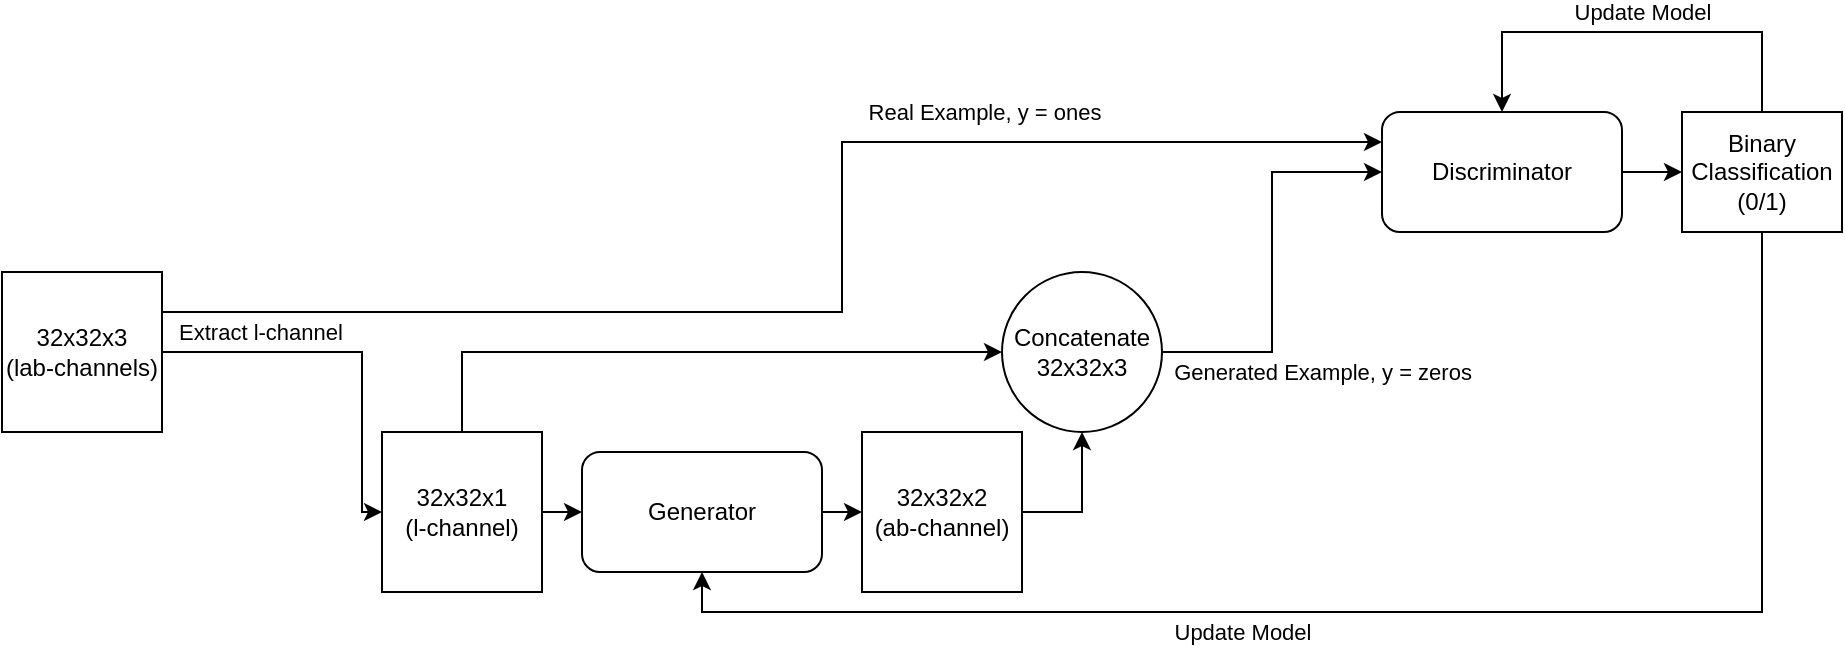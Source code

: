 <mxfile version="13.0.1" type="device"><diagram id="S-Fp6VeEWnClh2hQ7awr" name="Page-1"><mxGraphModel dx="1186" dy="513" grid="1" gridSize="10" guides="1" tooltips="1" connect="1" arrows="1" fold="1" page="1" pageScale="1" pageWidth="1200" pageHeight="1400" math="0" shadow="0"><root><mxCell id="0"/><mxCell id="1" parent="0"/><mxCell id="F5hkdtWHxSP44OEh9jfb-10" style="edgeStyle=orthogonalEdgeStyle;rounded=0;orthogonalLoop=1;jettySize=auto;html=1;exitX=1;exitY=0.5;exitDx=0;exitDy=0;entryX=0;entryY=0.5;entryDx=0;entryDy=0;" edge="1" parent="1" source="F5hkdtWHxSP44OEh9jfb-1" target="F5hkdtWHxSP44OEh9jfb-9"><mxGeometry relative="1" as="geometry"/></mxCell><mxCell id="F5hkdtWHxSP44OEh9jfb-18" style="edgeStyle=orthogonalEdgeStyle;rounded=0;orthogonalLoop=1;jettySize=auto;html=1;exitX=0.5;exitY=0;exitDx=0;exitDy=0;entryX=0;entryY=0.5;entryDx=0;entryDy=0;" edge="1" parent="1" source="F5hkdtWHxSP44OEh9jfb-1" target="F5hkdtWHxSP44OEh9jfb-16"><mxGeometry relative="1" as="geometry"/></mxCell><mxCell id="F5hkdtWHxSP44OEh9jfb-1" value="32x32x1&lt;br&gt;(l-channel)" style="rounded=0;whiteSpace=wrap;html=1;" vertex="1" parent="1"><mxGeometry x="350" y="240" width="80" height="80" as="geometry"/></mxCell><mxCell id="F5hkdtWHxSP44OEh9jfb-7" style="edgeStyle=orthogonalEdgeStyle;rounded=0;orthogonalLoop=1;jettySize=auto;html=1;exitX=1;exitY=0.5;exitDx=0;exitDy=0;entryX=0;entryY=0.5;entryDx=0;entryDy=0;" edge="1" parent="1" source="F5hkdtWHxSP44OEh9jfb-3" target="F5hkdtWHxSP44OEh9jfb-1"><mxGeometry relative="1" as="geometry"><Array as="points"><mxPoint x="340" y="200"/><mxPoint x="340" y="280"/></Array></mxGeometry></mxCell><mxCell id="F5hkdtWHxSP44OEh9jfb-8" value="Extract l-channel" style="edgeLabel;html=1;align=center;verticalAlign=middle;resizable=0;points=[];" vertex="1" connectable="0" parent="F5hkdtWHxSP44OEh9jfb-7"><mxGeometry x="-0.65" y="2" relative="1" as="geometry"><mxPoint x="15" y="-8" as="offset"/></mxGeometry></mxCell><mxCell id="F5hkdtWHxSP44OEh9jfb-20" style="edgeStyle=orthogonalEdgeStyle;rounded=0;orthogonalLoop=1;jettySize=auto;html=1;exitX=1;exitY=0.5;exitDx=0;exitDy=0;entryX=0;entryY=0.25;entryDx=0;entryDy=0;" edge="1" parent="1" source="F5hkdtWHxSP44OEh9jfb-3" target="F5hkdtWHxSP44OEh9jfb-14"><mxGeometry relative="1" as="geometry"><Array as="points"><mxPoint x="240" y="180"/><mxPoint x="580" y="180"/><mxPoint x="580" y="95"/></Array></mxGeometry></mxCell><mxCell id="F5hkdtWHxSP44OEh9jfb-21" value="Real Example, y = ones" style="edgeLabel;html=1;align=center;verticalAlign=middle;resizable=0;points=[];" vertex="1" connectable="0" parent="F5hkdtWHxSP44OEh9jfb-20"><mxGeometry x="0.327" y="3" relative="1" as="geometry"><mxPoint x="41" y="-12" as="offset"/></mxGeometry></mxCell><mxCell id="F5hkdtWHxSP44OEh9jfb-3" value="32x32x3&lt;br&gt;(lab-channels)" style="rounded=0;whiteSpace=wrap;html=1;" vertex="1" parent="1"><mxGeometry x="160" y="160" width="80" height="80" as="geometry"/></mxCell><mxCell id="F5hkdtWHxSP44OEh9jfb-13" style="edgeStyle=orthogonalEdgeStyle;rounded=0;orthogonalLoop=1;jettySize=auto;html=1;exitX=1;exitY=0.5;exitDx=0;exitDy=0;entryX=0;entryY=0.5;entryDx=0;entryDy=0;" edge="1" parent="1" source="F5hkdtWHxSP44OEh9jfb-9" target="F5hkdtWHxSP44OEh9jfb-12"><mxGeometry relative="1" as="geometry"/></mxCell><mxCell id="F5hkdtWHxSP44OEh9jfb-9" value="Generator" style="rounded=1;whiteSpace=wrap;html=1;" vertex="1" parent="1"><mxGeometry x="450" y="250" width="120" height="60" as="geometry"/></mxCell><mxCell id="F5hkdtWHxSP44OEh9jfb-17" style="edgeStyle=orthogonalEdgeStyle;rounded=0;orthogonalLoop=1;jettySize=auto;html=1;exitX=1;exitY=0.5;exitDx=0;exitDy=0;entryX=0.5;entryY=1;entryDx=0;entryDy=0;" edge="1" parent="1" source="F5hkdtWHxSP44OEh9jfb-12" target="F5hkdtWHxSP44OEh9jfb-16"><mxGeometry relative="1" as="geometry"/></mxCell><mxCell id="F5hkdtWHxSP44OEh9jfb-12" value="32x32x2&lt;br&gt;(ab-channel)" style="rounded=0;whiteSpace=wrap;html=1;" vertex="1" parent="1"><mxGeometry x="590" y="240" width="80" height="80" as="geometry"/></mxCell><mxCell id="F5hkdtWHxSP44OEh9jfb-30" style="edgeStyle=orthogonalEdgeStyle;rounded=0;orthogonalLoop=1;jettySize=auto;html=1;exitX=1;exitY=0.5;exitDx=0;exitDy=0;entryX=0;entryY=0.5;entryDx=0;entryDy=0;" edge="1" parent="1" source="F5hkdtWHxSP44OEh9jfb-14" target="F5hkdtWHxSP44OEh9jfb-29"><mxGeometry relative="1" as="geometry"/></mxCell><mxCell id="F5hkdtWHxSP44OEh9jfb-14" value="Discriminator" style="rounded=1;whiteSpace=wrap;html=1;" vertex="1" parent="1"><mxGeometry x="850" y="80" width="120" height="60" as="geometry"/></mxCell><mxCell id="F5hkdtWHxSP44OEh9jfb-22" style="edgeStyle=orthogonalEdgeStyle;rounded=0;orthogonalLoop=1;jettySize=auto;html=1;exitX=1;exitY=0.5;exitDx=0;exitDy=0;entryX=0;entryY=0.5;entryDx=0;entryDy=0;" edge="1" parent="1" source="F5hkdtWHxSP44OEh9jfb-16" target="F5hkdtWHxSP44OEh9jfb-14"><mxGeometry relative="1" as="geometry"/></mxCell><mxCell id="F5hkdtWHxSP44OEh9jfb-23" value="Generated Example, y = zeros" style="edgeLabel;html=1;align=center;verticalAlign=middle;resizable=0;points=[];" vertex="1" connectable="0" parent="F5hkdtWHxSP44OEh9jfb-22"><mxGeometry x="-0.7" y="1" relative="1" as="geometry"><mxPoint x="50" y="11" as="offset"/></mxGeometry></mxCell><mxCell id="F5hkdtWHxSP44OEh9jfb-16" value="Concatenate&lt;br&gt;32x32x3" style="ellipse;whiteSpace=wrap;html=1;aspect=fixed;" vertex="1" parent="1"><mxGeometry x="660" y="160" width="80" height="80" as="geometry"/></mxCell><mxCell id="F5hkdtWHxSP44OEh9jfb-31" style="edgeStyle=orthogonalEdgeStyle;rounded=0;orthogonalLoop=1;jettySize=auto;html=1;exitX=0.5;exitY=0;exitDx=0;exitDy=0;entryX=0.5;entryY=0;entryDx=0;entryDy=0;" edge="1" parent="1" source="F5hkdtWHxSP44OEh9jfb-29" target="F5hkdtWHxSP44OEh9jfb-14"><mxGeometry relative="1" as="geometry"><Array as="points"><mxPoint x="1040" y="40"/><mxPoint x="910" y="40"/></Array></mxGeometry></mxCell><mxCell id="F5hkdtWHxSP44OEh9jfb-32" value="Update Model" style="edgeLabel;html=1;align=center;verticalAlign=middle;resizable=0;points=[];" vertex="1" connectable="0" parent="F5hkdtWHxSP44OEh9jfb-31"><mxGeometry x="0.324" y="1" relative="1" as="geometry"><mxPoint x="39" y="-11" as="offset"/></mxGeometry></mxCell><mxCell id="F5hkdtWHxSP44OEh9jfb-33" style="edgeStyle=orthogonalEdgeStyle;rounded=0;orthogonalLoop=1;jettySize=auto;html=1;exitX=0.5;exitY=1;exitDx=0;exitDy=0;entryX=0.5;entryY=1;entryDx=0;entryDy=0;" edge="1" parent="1" source="F5hkdtWHxSP44OEh9jfb-29" target="F5hkdtWHxSP44OEh9jfb-9"><mxGeometry relative="1" as="geometry"/></mxCell><mxCell id="F5hkdtWHxSP44OEh9jfb-34" value="Update Model" style="edgeLabel;html=1;align=center;verticalAlign=middle;resizable=0;points=[];" vertex="1" connectable="0" parent="F5hkdtWHxSP44OEh9jfb-33"><mxGeometry x="0.146" y="1" relative="1" as="geometry"><mxPoint x="-26" y="9" as="offset"/></mxGeometry></mxCell><mxCell id="F5hkdtWHxSP44OEh9jfb-29" value="Binary Classification (0/1)" style="rounded=0;whiteSpace=wrap;html=1;" vertex="1" parent="1"><mxGeometry x="1000" y="80" width="80" height="60" as="geometry"/></mxCell></root></mxGraphModel></diagram></mxfile>